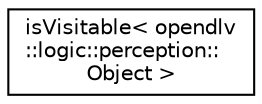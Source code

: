 digraph "Graphical Class Hierarchy"
{
 // LATEX_PDF_SIZE
  edge [fontname="Helvetica",fontsize="10",labelfontname="Helvetica",labelfontsize="10"];
  node [fontname="Helvetica",fontsize="10",shape=record];
  rankdir="LR";
  Node0 [label="isVisitable\< opendlv\l::logic::perception::\lObject \>",height=0.2,width=0.4,color="black", fillcolor="white", style="filled",URL="$structisVisitable_3_01opendlv_1_1logic_1_1perception_1_1Object_01_4.html",tooltip=" "];
}
